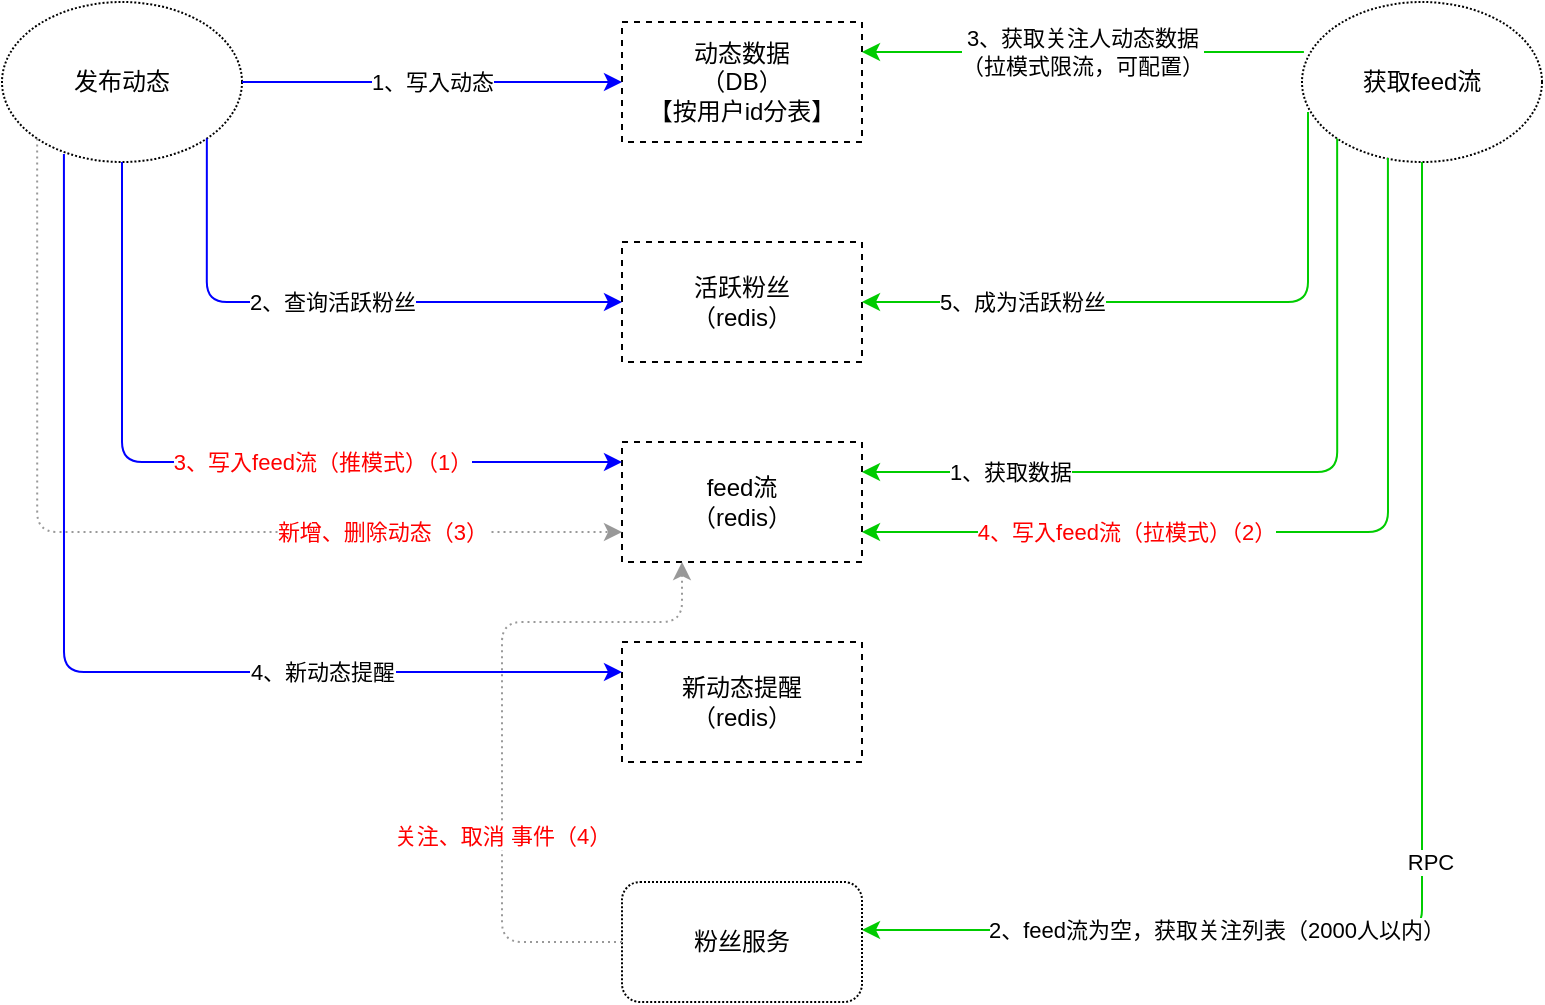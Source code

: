 <mxfile version="24.4.8" type="device">
  <diagram name="第 1 页" id="6wXkcqWGg4cuLXUTY5P-">
    <mxGraphModel dx="1727" dy="674" grid="1" gridSize="10" guides="1" tooltips="1" connect="1" arrows="1" fold="1" page="1" pageScale="1" pageWidth="827" pageHeight="1169" math="0" shadow="0">
      <root>
        <mxCell id="0" />
        <mxCell id="1" parent="0" />
        <mxCell id="6MK_E4ewD0aysOkczJjy-1" value="动态数据&lt;br&gt;（DB）&lt;br&gt;【按用户id分表】" style="rounded=0;whiteSpace=wrap;html=1;dashed=1;" vertex="1" parent="1">
          <mxGeometry x="40" y="170" width="120" height="60" as="geometry" />
        </mxCell>
        <mxCell id="6MK_E4ewD0aysOkczJjy-2" value="发布动态" style="ellipse;whiteSpace=wrap;html=1;dashed=1;dashPattern=1 1;" vertex="1" parent="1">
          <mxGeometry x="-270" y="160" width="120" height="80" as="geometry" />
        </mxCell>
        <mxCell id="6MK_E4ewD0aysOkczJjy-3" value="1、写入动态" style="endArrow=classic;html=1;entryX=0;entryY=0.5;entryDx=0;entryDy=0;exitX=1;exitY=0.5;exitDx=0;exitDy=0;strokeColor=#0000FF;" edge="1" parent="1" source="6MK_E4ewD0aysOkczJjy-2" target="6MK_E4ewD0aysOkczJjy-1">
          <mxGeometry width="50" height="50" relative="1" as="geometry">
            <mxPoint x="80" y="110" as="sourcePoint" />
            <mxPoint x="130" y="60" as="targetPoint" />
          </mxGeometry>
        </mxCell>
        <mxCell id="6MK_E4ewD0aysOkczJjy-4" value="feed流&lt;br&gt;（redis）" style="rounded=0;whiteSpace=wrap;html=1;dashed=1;" vertex="1" parent="1">
          <mxGeometry x="40" y="380" width="120" height="60" as="geometry" />
        </mxCell>
        <mxCell id="6MK_E4ewD0aysOkczJjy-5" value="活跃粉丝&lt;br&gt;（redis）" style="rounded=0;whiteSpace=wrap;html=1;dashed=1;" vertex="1" parent="1">
          <mxGeometry x="40" y="280" width="120" height="60" as="geometry" />
        </mxCell>
        <mxCell id="6MK_E4ewD0aysOkczJjy-6" value="2、查询活跃粉丝" style="endArrow=classic;html=1;entryX=0;entryY=0.5;entryDx=0;entryDy=0;exitX=1;exitY=1;exitDx=0;exitDy=0;edgeStyle=orthogonalEdgeStyle;strokeColor=#0000FF;" edge="1" parent="1" source="6MK_E4ewD0aysOkczJjy-2" target="6MK_E4ewD0aysOkczJjy-5">
          <mxGeometry width="50" height="50" relative="1" as="geometry">
            <mxPoint x="-260" y="280" as="sourcePoint" />
            <mxPoint x="-210" y="230" as="targetPoint" />
            <Array as="points">
              <mxPoint x="-168" y="310" />
            </Array>
          </mxGeometry>
        </mxCell>
        <mxCell id="6MK_E4ewD0aysOkczJjy-7" value="&lt;font color=&quot;#ff0000&quot;&gt;3、写入feed流（推模式）（1）&lt;/font&gt;" style="endArrow=classic;html=1;exitX=0.5;exitY=1;exitDx=0;exitDy=0;edgeStyle=orthogonalEdgeStyle;strokeColor=#0000FF;" edge="1" parent="1" source="6MK_E4ewD0aysOkczJjy-2">
          <mxGeometry x="0.25" width="50" height="50" relative="1" as="geometry">
            <mxPoint x="-10" y="440" as="sourcePoint" />
            <mxPoint x="40" y="390" as="targetPoint" />
            <Array as="points">
              <mxPoint x="-210" y="390" />
            </Array>
            <mxPoint as="offset" />
          </mxGeometry>
        </mxCell>
        <mxCell id="6MK_E4ewD0aysOkczJjy-8" value="获取feed流" style="ellipse;whiteSpace=wrap;html=1;dashed=1;dashPattern=1 1;" vertex="1" parent="1">
          <mxGeometry x="380" y="160" width="120" height="80" as="geometry" />
        </mxCell>
        <mxCell id="6MK_E4ewD0aysOkczJjy-9" value="1、获取数据" style="endArrow=classic;html=1;entryX=1;entryY=0.25;entryDx=0;entryDy=0;exitX=0;exitY=1;exitDx=0;exitDy=0;edgeStyle=orthogonalEdgeStyle;strokeColor=#00CC00;" edge="1" parent="1" source="6MK_E4ewD0aysOkczJjy-8" target="6MK_E4ewD0aysOkczJjy-4">
          <mxGeometry x="0.632" width="50" height="50" relative="1" as="geometry">
            <mxPoint x="400" y="320" as="sourcePoint" />
            <mxPoint x="450" y="270" as="targetPoint" />
            <Array as="points">
              <mxPoint x="398" y="395" />
            </Array>
            <mxPoint as="offset" />
          </mxGeometry>
        </mxCell>
        <mxCell id="6MK_E4ewD0aysOkczJjy-10" value="粉丝服务" style="rounded=1;whiteSpace=wrap;html=1;dashed=1;dashPattern=1 1;" vertex="1" parent="1">
          <mxGeometry x="40" y="600" width="120" height="60" as="geometry" />
        </mxCell>
        <mxCell id="6MK_E4ewD0aysOkczJjy-11" value="2、feed流为空，获取关注列表（2000人以内）" style="endArrow=classic;html=1;strokeColor=#00CC00;entryX=1;entryY=0.4;entryDx=0;entryDy=0;entryPerimeter=0;exitX=0.5;exitY=1;exitDx=0;exitDy=0;edgeStyle=orthogonalEdgeStyle;" edge="1" parent="1" source="6MK_E4ewD0aysOkczJjy-8" target="6MK_E4ewD0aysOkczJjy-10">
          <mxGeometry x="0.468" width="50" height="50" relative="1" as="geometry">
            <mxPoint x="430" y="320" as="sourcePoint" />
            <mxPoint x="480" y="270" as="targetPoint" />
            <Array as="points">
              <mxPoint x="440" y="624" />
            </Array>
            <mxPoint as="offset" />
          </mxGeometry>
        </mxCell>
        <mxCell id="6MK_E4ewD0aysOkczJjy-12" value="RPC" style="edgeLabel;html=1;align=center;verticalAlign=middle;resizable=0;points=[];" vertex="1" connectable="0" parent="6MK_E4ewD0aysOkczJjy-11">
          <mxGeometry x="0.054" y="4" relative="1" as="geometry">
            <mxPoint as="offset" />
          </mxGeometry>
        </mxCell>
        <mxCell id="6MK_E4ewD0aysOkczJjy-13" value="3、获取关注人动态数据&lt;br&gt;（拉模式限流，可配置）" style="endArrow=classic;html=1;strokeColor=#00CC00;exitX=0.008;exitY=0.313;exitDx=0;exitDy=0;entryX=1;entryY=0.25;entryDx=0;entryDy=0;exitPerimeter=0;" edge="1" parent="1" source="6MK_E4ewD0aysOkczJjy-8" target="6MK_E4ewD0aysOkczJjy-1">
          <mxGeometry width="50" height="50" relative="1" as="geometry">
            <mxPoint x="270" y="170" as="sourcePoint" />
            <mxPoint x="320" y="120" as="targetPoint" />
          </mxGeometry>
        </mxCell>
        <mxCell id="6MK_E4ewD0aysOkczJjy-14" value="&lt;font color=&quot;#ff0000&quot;&gt;4、写入feed流（拉模式）（2）&lt;/font&gt;" style="endArrow=classic;html=1;strokeColor=#00CC00;entryX=1;entryY=0.75;entryDx=0;entryDy=0;edgeStyle=orthogonalEdgeStyle;exitX=0.358;exitY=0.975;exitDx=0;exitDy=0;exitPerimeter=0;" edge="1" parent="1" source="6MK_E4ewD0aysOkczJjy-8" target="6MK_E4ewD0aysOkczJjy-4">
          <mxGeometry x="0.413" width="50" height="50" relative="1" as="geometry">
            <mxPoint x="418" y="290" as="sourcePoint" />
            <mxPoint x="360" y="260" as="targetPoint" />
            <Array as="points">
              <mxPoint x="423" y="425" />
            </Array>
            <mxPoint as="offset" />
          </mxGeometry>
        </mxCell>
        <mxCell id="6MK_E4ewD0aysOkczJjy-15" value="5、成为活跃粉丝" style="endArrow=classic;html=1;strokeColor=#00CC00;exitX=0.025;exitY=0.688;exitDx=0;exitDy=0;exitPerimeter=0;entryX=1;entryY=0.5;entryDx=0;entryDy=0;edgeStyle=orthogonalEdgeStyle;" edge="1" parent="1" source="6MK_E4ewD0aysOkczJjy-8" target="6MK_E4ewD0aysOkczJjy-5">
          <mxGeometry x="0.497" width="50" height="50" relative="1" as="geometry">
            <mxPoint x="280" y="280" as="sourcePoint" />
            <mxPoint x="330" y="230" as="targetPoint" />
            <Array as="points">
              <mxPoint x="383" y="310" />
            </Array>
            <mxPoint as="offset" />
          </mxGeometry>
        </mxCell>
        <mxCell id="6MK_E4ewD0aysOkczJjy-16" value="&lt;font color=&quot;#ff0000&quot;&gt;新增、删除动态（3）&lt;/font&gt;" style="endArrow=classic;html=1;entryX=0;entryY=0.75;entryDx=0;entryDy=0;strokeColor=#999999;dashed=1;dashPattern=1 2;exitX=0;exitY=1;exitDx=0;exitDy=0;edgeStyle=orthogonalEdgeStyle;" edge="1" parent="1" source="6MK_E4ewD0aysOkczJjy-2" target="6MK_E4ewD0aysOkczJjy-4">
          <mxGeometry x="0.509" width="50" height="50" relative="1" as="geometry">
            <mxPoint x="-210" y="420" as="sourcePoint" />
            <mxPoint x="-280" y="350" as="targetPoint" />
            <Array as="points">
              <mxPoint x="-252" y="425" />
            </Array>
            <mxPoint as="offset" />
          </mxGeometry>
        </mxCell>
        <mxCell id="6MK_E4ewD0aysOkczJjy-17" value="&lt;font color=&quot;#ff0000&quot;&gt;关注、取消 事件（4）&lt;/font&gt;" style="endArrow=classic;html=1;dashed=1;dashPattern=1 2;strokeColor=#999999;exitX=0;exitY=0.5;exitDx=0;exitDy=0;entryX=0.25;entryY=1;entryDx=0;entryDy=0;edgeStyle=orthogonalEdgeStyle;" edge="1" parent="1" source="6MK_E4ewD0aysOkczJjy-10" target="6MK_E4ewD0aysOkczJjy-4">
          <mxGeometry x="-0.333" width="50" height="50" relative="1" as="geometry">
            <mxPoint x="-130" y="530" as="sourcePoint" />
            <mxPoint x="-80" y="480" as="targetPoint" />
            <Array as="points">
              <mxPoint x="-20" y="630" />
              <mxPoint x="-20" y="470" />
              <mxPoint x="70" y="470" />
            </Array>
            <mxPoint as="offset" />
          </mxGeometry>
        </mxCell>
        <mxCell id="6MK_E4ewD0aysOkczJjy-18" value="新动态提醒&lt;br&gt;（redis）" style="rounded=0;whiteSpace=wrap;html=1;dashed=1;" vertex="1" parent="1">
          <mxGeometry x="40" y="480" width="120" height="60" as="geometry" />
        </mxCell>
        <mxCell id="6MK_E4ewD0aysOkczJjy-19" value="4、新动态提醒" style="endArrow=classic;html=1;entryX=0;entryY=0.25;entryDx=0;entryDy=0;exitX=0.258;exitY=0.95;exitDx=0;exitDy=0;exitPerimeter=0;edgeStyle=orthogonalEdgeStyle;strokeColor=#0000FF;" edge="1" parent="1" source="6MK_E4ewD0aysOkczJjy-2" target="6MK_E4ewD0aysOkczJjy-18">
          <mxGeometry x="0.442" width="50" height="50" relative="1" as="geometry">
            <mxPoint x="-330" y="450" as="sourcePoint" />
            <mxPoint x="-280" y="400" as="targetPoint" />
            <Array as="points">
              <mxPoint x="-239" y="495" />
            </Array>
            <mxPoint as="offset" />
          </mxGeometry>
        </mxCell>
      </root>
    </mxGraphModel>
  </diagram>
</mxfile>
